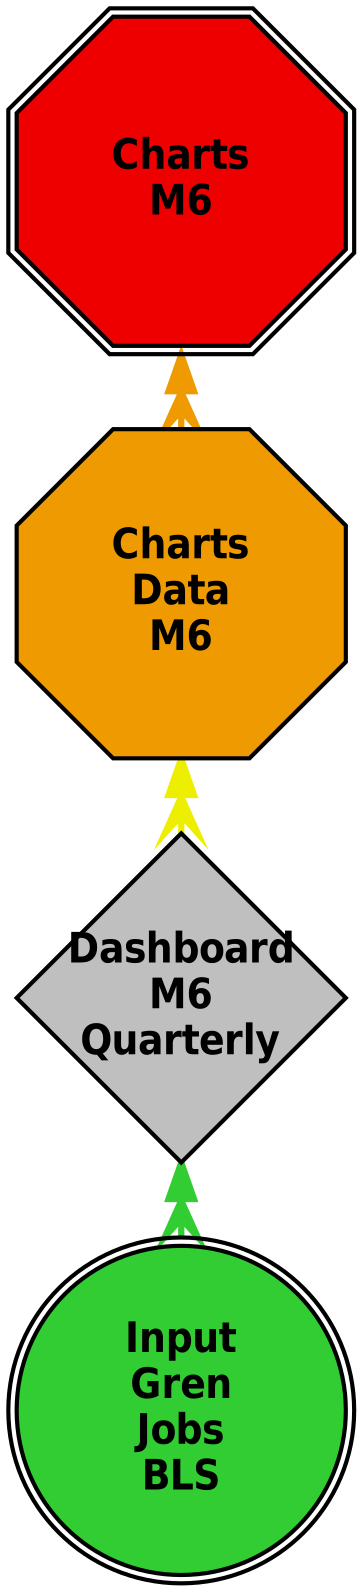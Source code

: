 digraph dependencies {
layers="one:two:three";
outputorder="edgesfirst";
nodesep=0.75;
Input_Gren_Jobs_BLS [layer="two"] [style="filled"] [height="2.2"] [shape="doublecircle"] [fontsize="20"] [fillcolor="limegreen"] [fontname="Helvetica-Narrow-Bold"] [fixedsize="true"] [label="Input\nGren\nJobs\nBLS"] [width="2.2"] [penwidth="2"];
Dashboard_M6_Quarterly -> Input_Gren_Jobs_BLS [layer="one"] [arrowhead="crow"] [color="limegreen"] [arrowsize="1.75"] [dir="both"] [penwidth="3"];
Dashboard_M6_Quarterly [layer="two"] [style="filled"] [height="2.2"] [shape="diamond"] [fontsize="20"] [fillcolor="grey75"] [fontname="Helvetica-Narrow-Bold"] [fixedsize="true"] [label="Dashboard\nM6\nQuarterly"] [width="2.2"] [penwidth="2"];
Charts_Data_M6 -> Dashboard_M6_Quarterly [layer="one"] [arrowhead="crow"] [color="yellow2"] [arrowsize="1.75"] [dir="both"] [penwidth="3"];
Charts_Data_M6 [layer="two"] [style="filled"] [height="2.2"] [shape="octagon"] [fontsize="20"] [fillcolor="orange2"] [fontname="Helvetica-Narrow-Bold"] [fixedsize="true"] [label="Charts\nData\nM6"] [width="2.2"] [penwidth="2"];
Charts_M6 -> Charts_Data_M6 [layer="one"] [arrowhead="crow"] [color="orange2"] [arrowsize="1.75"] [dir="both"] [penwidth="3"];
Charts_M6 [layer="two"] [style="filled"] [height="2.2"] [shape="doubleoctagon"] [fontsize="20"] [fillcolor="red2"] [fontname="Helvetica-Narrow-Bold"] [fixedsize="true"] [label="Charts\nM6"] [width="2.2"] [penwidth="2"];
}